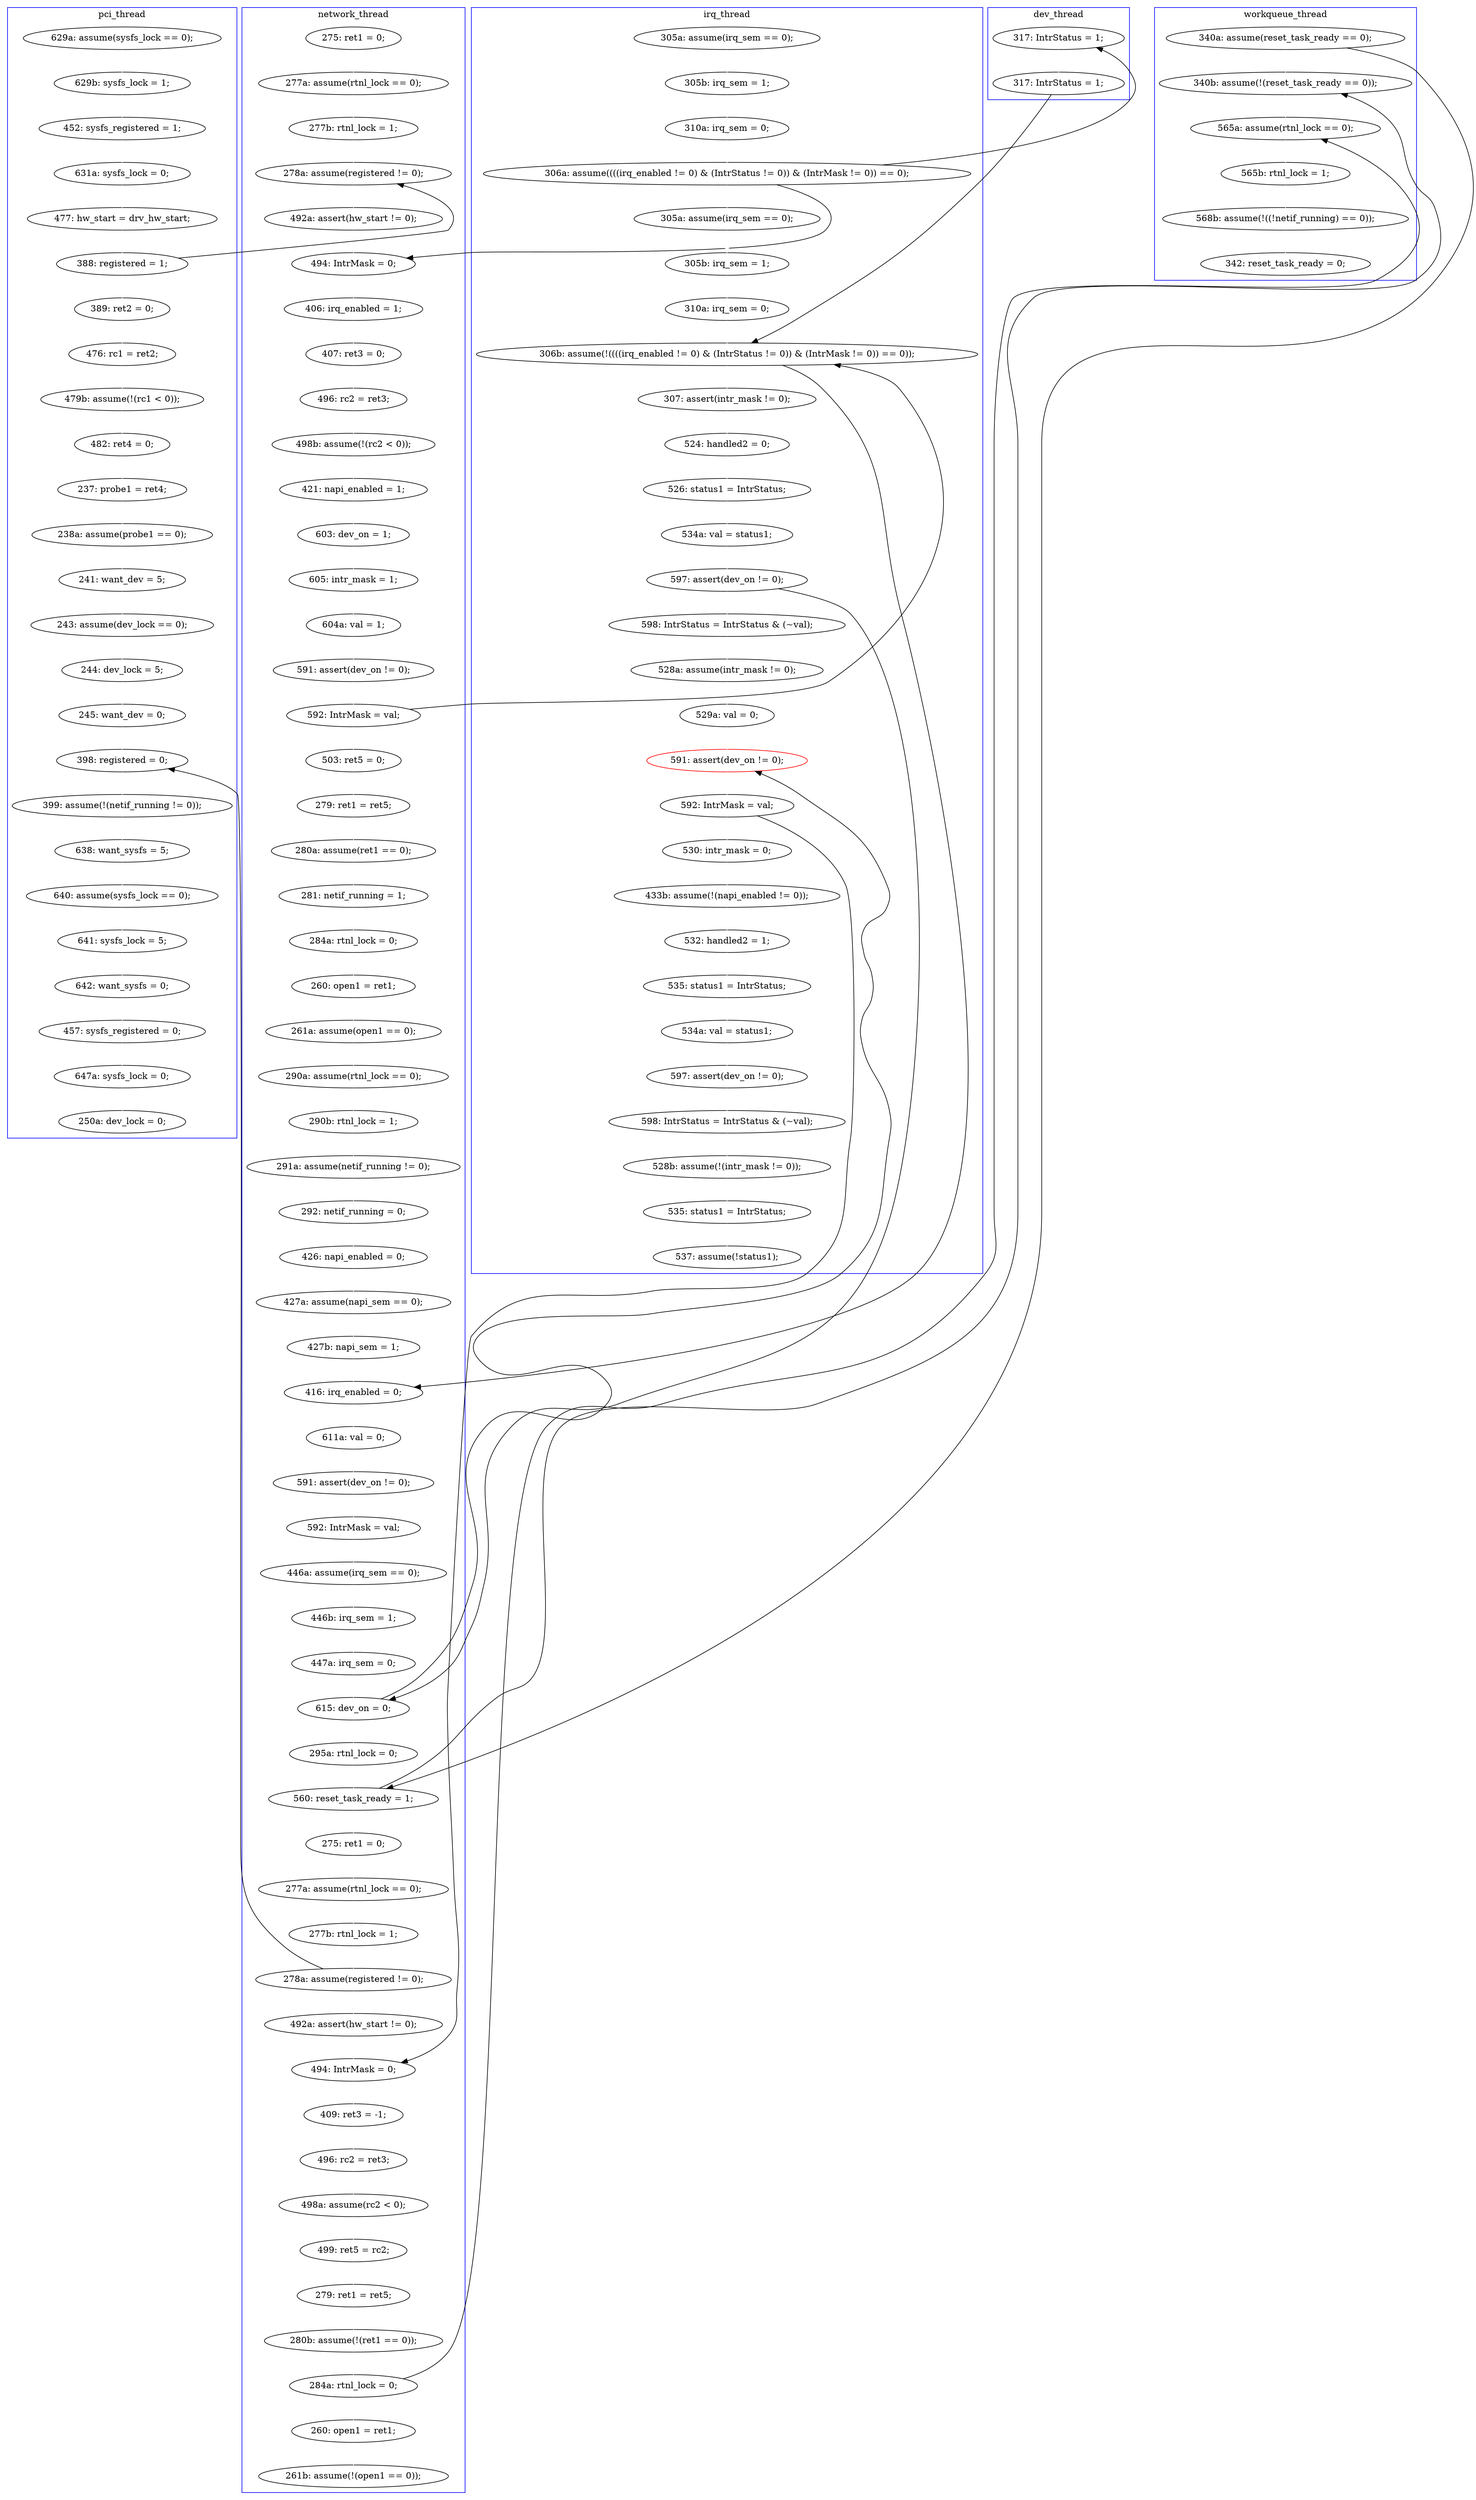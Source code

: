 digraph Counterexample {
	265 -> 283 [color = white, style = solid]
	256 -> 272 [color = white, style = solid]
	129 -> 158 [color = white, style = solid]
	71 -> 72 [color = white, style = solid]
	232 -> 236 [color = white, style = solid]
	122 -> 127 [color = white, style = solid]
	202 -> 219 [color = black, style = solid, constraint = false]
	228 -> 229 [color = white, style = solid]
	33 -> 36 [color = white, style = solid]
	30 -> 31 [color = white, style = solid]
	140 -> 156 [color = black, style = solid, constraint = false]
	154 -> 156 [color = white, style = solid]
	170 -> 198 [color = white, style = solid]
	146 -> 147 [color = white, style = solid]
	282 -> 300 [color = white, style = solid]
	208 -> 209 [color = white, style = solid]
	139 -> 142 [color = white, style = solid]
	159 -> 164 [color = white, style = solid]
	127 -> 128 [color = white, style = solid]
	79 -> 80 [color = white, style = solid]
	119 -> 121 [color = white, style = solid]
	212 -> 218 [color = white, style = solid]
	274 -> 275 [color = white, style = solid]
	31 -> 33 [color = white, style = solid]
	99 -> 101 [color = white, style = solid]
	148 -> 149 [color = white, style = solid]
	174 -> 176 [color = white, style = solid]
	244 -> 270 [color = white, style = solid]
	152 -> 153 [color = white, style = solid]
	98 -> 99 [color = white, style = solid]
	225 -> 228 [color = white, style = solid]
	133 -> 140 [color = white, style = solid]
	209 -> 212 [color = white, style = solid]
	72 -> 74 [color = white, style = solid]
	36 -> 133 [color = black, style = solid, constraint = false]
	87 -> 90 [color = white, style = solid]
	246 -> 265 [color = white, style = solid]
	118 -> 119 [color = white, style = solid]
	250 -> 253 [color = white, style = solid]
	115 -> 118 [color = white, style = solid]
	74 -> 79 [color = white, style = solid]
	169 -> 170 [color = white, style = solid]
	49 -> 251 [color = white, style = solid]
	167 -> 169 [color = white, style = solid]
	243 -> 244 [color = white, style = solid]
	253 -> 255 [color = black, style = solid, constraint = false]
	251 -> 255 [color = white, style = solid]
	112 -> 115 [color = white, style = solid]
	101 -> 102 [color = white, style = solid]
	207 -> 208 [color = white, style = solid]
	275 -> 278 [color = white, style = solid]
	102 -> 105 [color = white, style = solid]
	169 -> 185 [color = black, style = solid, constraint = false]
	224 -> 225 [color = white, style = solid]
	145 -> 146 [color = white, style = solid]
	102 -> 156 [color = black, style = solid, constraint = false]
	165 -> 167 [color = white, style = solid]
	67 -> 74 [color = black, style = solid, constraint = false]
	105 -> 106 [color = white, style = solid]
	202 -> 232 [color = white, style = solid]
	109 -> 110 [color = white, style = solid]
	156 -> 159 [color = white, style = solid]
	36 -> 80 [color = black, style = solid, constraint = false]
	278 -> 282 [color = white, style = solid]
	236 -> 238 [color = white, style = solid]
	147 -> 148 [color = white, style = solid]
	273 -> 274 [color = white, style = solid]
	272 -> 286 [color = white, style = solid]
	158 -> 174 [color = white, style = solid]
	67 -> 68 [color = white, style = solid]
	110 -> 111 [color = white, style = solid]
	128 -> 129 [color = white, style = solid]
	80 -> 85 [color = white, style = solid]
	41 -> 42 [color = white, style = solid]
	111 -> 112 [color = white, style = solid]
	193 -> 251 [color = black, style = solid, constraint = false]
	62 -> 67 [color = white, style = solid]
	193 -> 207 [color = white, style = solid]
	247 -> 250 [color = white, style = solid]
	138 -> 139 [color = white, style = solid]
	60 -> 62 [color = white, style = solid]
	238 -> 239 [color = white, style = solid]
	85 -> 86 [color = white, style = solid]
	185 -> 188 [color = white, style = solid]
	181 -> 182 [color = white, style = solid]
	201 -> 202 [color = white, style = solid]
	199 -> 201 [color = white, style = solid]
	90 -> 93 [color = white, style = solid]
	42 -> 58 [color = white, style = solid]
	86 -> 87 [color = white, style = solid]
	93 -> 97 [color = white, style = solid]
	149 -> 243 [color = white, style = solid]
	239 -> 241 [color = white, style = solid]
	135 -> 138 [color = white, style = solid]
	153 -> 154 [color = white, style = solid]
	177 -> 181 [color = white, style = solid]
	212 -> 243 [color = black, style = solid, constraint = false]
	253 -> 260 [color = white, style = solid]
	229 -> 247 [color = white, style = solid]
	68 -> 135 [color = white, style = solid]
	283 -> 289 [color = white, style = solid]
	53 -> 71 [color = white, style = solid]
	156 -> 158 [color = black, style = solid, constraint = false]
	142 -> 145 [color = white, style = solid]
	97 -> 98 [color = white, style = solid]
	176 -> 177 [color = white, style = solid]
	183 -> 185 [color = white, style = solid]
	218 -> 219 [color = white, style = solid]
	164 -> 165 [color = white, style = solid]
	219 -> 224 [color = white, style = solid]
	106 -> 109 [color = white, style = solid]
	182 -> 183 [color = white, style = solid]
	188 -> 193 [color = white, style = solid]
	260 -> 263 [color = white, style = solid]
	49 -> 193 [color = black, style = solid, constraint = false]
	121 -> 122 [color = white, style = solid]
	58 -> 60 [color = white, style = solid]
	36 -> 152 [color = white, style = solid]
	185 -> 201 [color = black, style = solid, constraint = false]
	245 -> 246 [color = white, style = solid]
	255 -> 256 [color = white, style = solid]
	270 -> 273 [color = white, style = solid]
	198 -> 199 [color = white, style = solid]
	241 -> 245 [color = white, style = solid]
	subgraph cluster5 {
		label = workqueue_thread
		color = blue
		286  [label = "342: reset_task_ready = 0;"]
		49  [label = "340a: assume(reset_task_ready == 0);"]
		255  [label = "565a: assume(rtnl_lock == 0);"]
		251  [label = "340b: assume(!(reset_task_ready == 0));"]
		256  [label = "565b: rtnl_lock = 1;"]
		272  [label = "568b: assume(!((!netif_running) == 0));"]
	}
	subgraph cluster7 {
		label = dev_thread
		color = blue
		133  [label = "317: IntrStatus = 1;"]
		140  [label = "317: IntrStatus = 1;"]
	}
	subgraph cluster1 {
		label = pci_thread
		color = blue
		244  [label = "399: assume(!(netif_running != 0));"]
		300  [label = "250a: dev_lock = 0;"]
		273  [label = "640: assume(sysfs_lock == 0);"]
		135  [label = "476: rc1 = ret2;"]
		148  [label = "244: dev_lock = 5;"]
		42  [label = "629b: sysfs_lock = 1;"]
		275  [label = "642: want_sysfs = 0;"]
		68  [label = "389: ret2 = 0;"]
		60  [label = "631a: sysfs_lock = 0;"]
		58  [label = "452: sysfs_registered = 1;"]
		62  [label = "477: hw_start = drv_hw_start;"]
		243  [label = "398: registered = 0;"]
		270  [label = "638: want_sysfs = 5;"]
		274  [label = "641: sysfs_lock = 5;"]
		278  [label = "457: sysfs_registered = 0;"]
		147  [label = "243: assume(dev_lock == 0);"]
		142  [label = "237: probe1 = ret4;"]
		145  [label = "238a: assume(probe1 == 0);"]
		139  [label = "482: ret4 = 0;"]
		146  [label = "241: want_dev = 5;"]
		138  [label = "479b: assume(!(rc1 < 0));"]
		282  [label = "647a: sysfs_lock = 0;"]
		149  [label = "245: want_dev = 0;"]
		41  [label = "629a: assume(sysfs_lock == 0);"]
		67  [label = "388: registered = 1;"]
	}
	subgraph cluster3 {
		label = irq_thread
		color = blue
		33  [label = "310a: irq_sem = 0;"]
		154  [label = "310a: irq_sem = 0;"]
		202  [label = "592: IntrMask = val;"]
		169  [label = "597: assert(dev_on != 0);"]
		153  [label = "305b: irq_sem = 1;"]
		156  [label = "306b: assume(!((((irq_enabled != 0) & (IntrStatus != 0)) & (IntrMask != 0)) == 0));"]
		283  [label = "535: status1 = IntrStatus;"]
		246  [label = "598: IntrStatus = IntrStatus & (~val);"]
		201  [label = "591: assert(dev_on != 0);", color = red]
		238  [label = "532: handled2 = 1;"]
		170  [label = "598: IntrStatus = IntrStatus & (~val);"]
		236  [label = "433b: assume(!(napi_enabled != 0));"]
		152  [label = "305a: assume(irq_sem == 0);"]
		164  [label = "524: handled2 = 0;"]
		167  [label = "534a: val = status1;"]
		239  [label = "535: status1 = IntrStatus;"]
		232  [label = "530: intr_mask = 0;"]
		198  [label = "528a: assume(intr_mask != 0);"]
		159  [label = "307: assert(intr_mask != 0);"]
		289  [label = "537: assume(!status1);"]
		245  [label = "597: assert(dev_on != 0);"]
		165  [label = "526: status1 = IntrStatus;"]
		30  [label = "305a: assume(irq_sem == 0);"]
		31  [label = "305b: irq_sem = 1;"]
		265  [label = "528b: assume(!(intr_mask != 0));"]
		241  [label = "534a: val = status1;"]
		199  [label = "529a: val = 0;"]
		36  [label = "306a: assume((((irq_enabled != 0) & (IntrStatus != 0)) & (IntrMask != 0)) == 0);"]
	}
	subgraph cluster2 {
		label = network_thread
		color = blue
		177  [label = "592: IntrMask = val;"]
		188  [label = "295a: rtnl_lock = 0;"]
		111  [label = "284a: rtnl_lock = 0;"]
		98  [label = "605: intr_mask = 1;"]
		112  [label = "260: open1 = ret1;"]
		225  [label = "496: rc2 = ret3;"]
		99  [label = "604a: val = 1;"]
		93  [label = "421: napi_enabled = 1;"]
		86  [label = "407: ret3 = 0;"]
		127  [label = "426: napi_enabled = 0;"]
		263  [label = "261b: assume(!(open1 == 0));"]
		182  [label = "446b: irq_sem = 1;"]
		183  [label = "447a: irq_sem = 0;"]
		158  [label = "416: irq_enabled = 0;"]
		253  [label = "284a: rtnl_lock = 0;"]
		121  [label = "291a: assume(netif_running != 0);"]
		71  [label = "277a: assume(rtnl_lock == 0);"]
		90  [label = "498b: assume(!(rc2 < 0));"]
		229  [label = "499: ret5 = rc2;"]
		224  [label = "409: ret3 = -1;"]
		176  [label = "591: assert(dev_on != 0);"]
		209  [label = "277b: rtnl_lock = 1;"]
		115  [label = "261a: assume(open1 == 0);"]
		105  [label = "503: ret5 = 0;"]
		207  [label = "275: ret1 = 0;"]
		260  [label = "260: open1 = ret1;"]
		228  [label = "498a: assume(rc2 < 0);"]
		193  [label = "560: reset_task_ready = 1;"]
		110  [label = "281: netif_running = 1;"]
		219  [label = "494: IntrMask = 0;"]
		74  [label = "278a: assume(registered != 0);"]
		85  [label = "406: irq_enabled = 1;"]
		118  [label = "290a: assume(rtnl_lock == 0);"]
		53  [label = "275: ret1 = 0;"]
		250  [label = "280b: assume(!(ret1 == 0));"]
		72  [label = "277b: rtnl_lock = 1;"]
		87  [label = "496: rc2 = ret3;"]
		119  [label = "290b: rtnl_lock = 1;"]
		106  [label = "279: ret1 = ret5;"]
		129  [label = "427b: napi_sem = 1;"]
		247  [label = "279: ret1 = ret5;"]
		122  [label = "292: netif_running = 0;"]
		174  [label = "611a: val = 0;"]
		79  [label = "492a: assert(hw_start != 0);"]
		101  [label = "591: assert(dev_on != 0);"]
		185  [label = "615: dev_on = 0;"]
		102  [label = "592: IntrMask = val;"]
		208  [label = "277a: assume(rtnl_lock == 0);"]
		80  [label = "494: IntrMask = 0;"]
		97  [label = "603: dev_on = 1;"]
		128  [label = "427a: assume(napi_sem == 0);"]
		218  [label = "492a: assert(hw_start != 0);"]
		181  [label = "446a: assume(irq_sem == 0);"]
		109  [label = "280a: assume(ret1 == 0);"]
		212  [label = "278a: assume(registered != 0);"]
	}
}